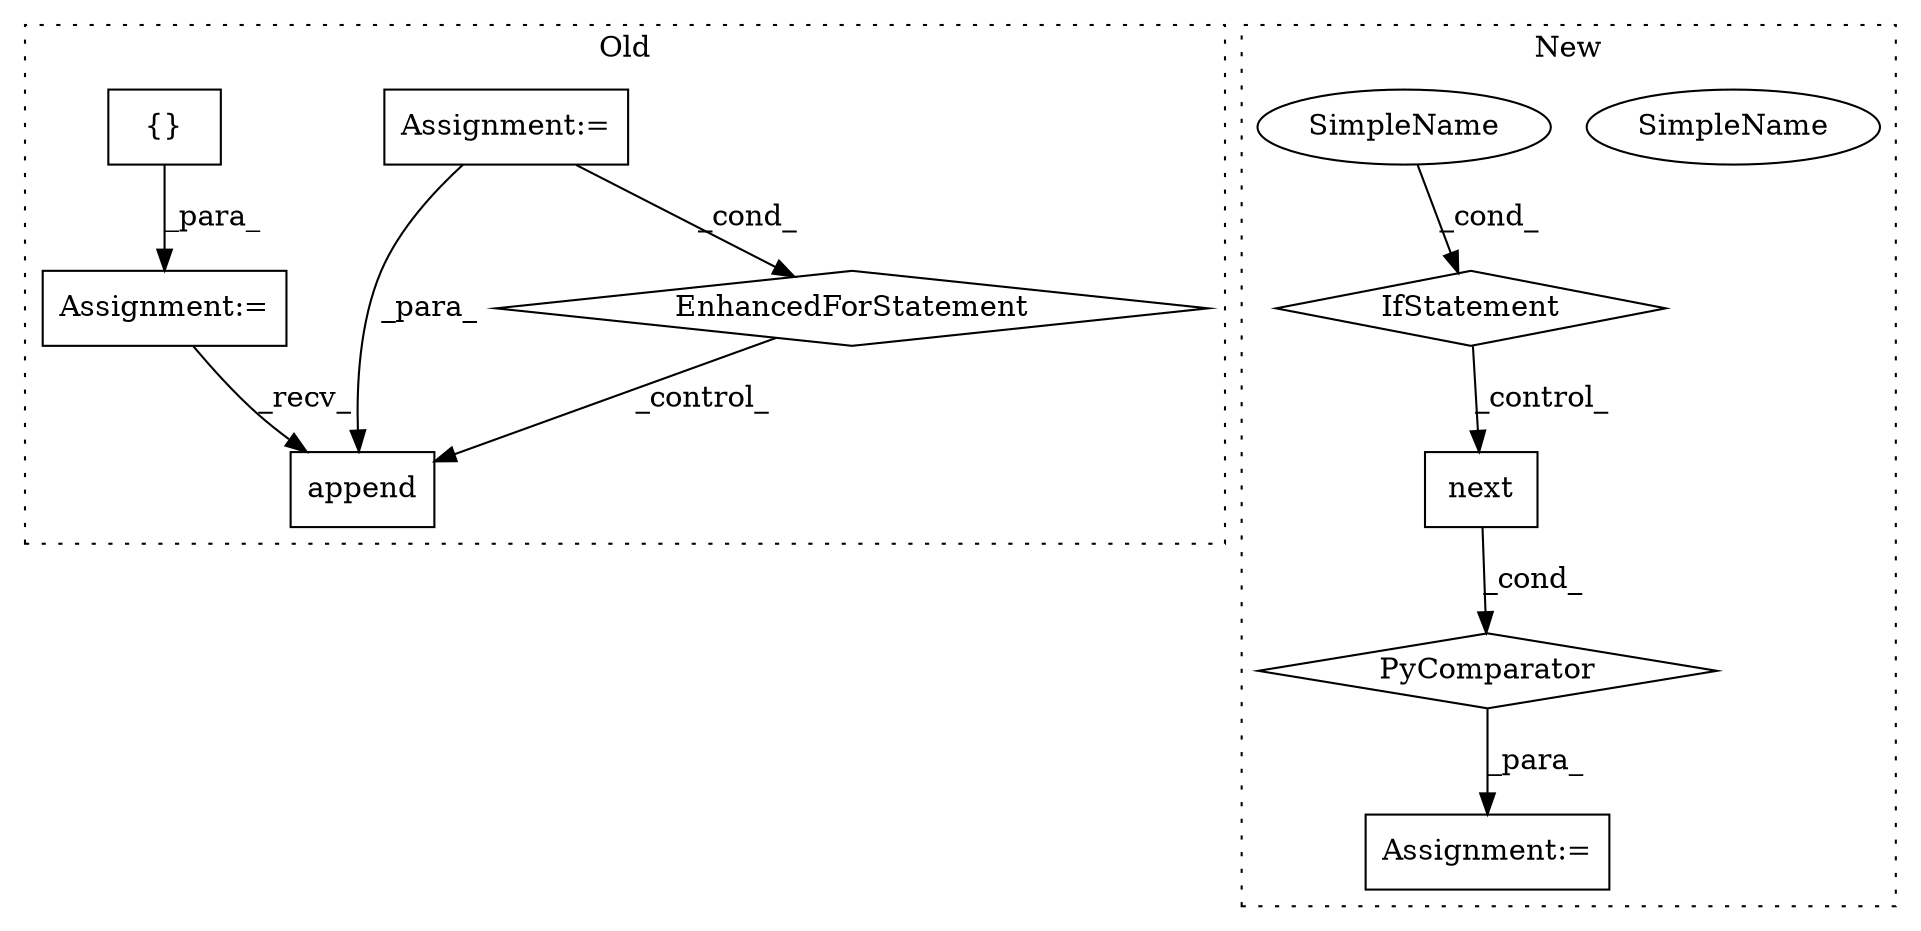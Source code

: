 digraph G {
subgraph cluster0 {
1 [label="append" a="32" s="4738,4754" l="7,1" shape="box"];
3 [label="Assignment:=" a="7" s="4587,4675" l="57,2" shape="box"];
5 [label="EnhancedForStatement" a="70" s="4587,4675" l="57,2" shape="diamond"];
9 [label="{}" a="4" s="4496" l="2" shape="box"];
10 [label="Assignment:=" a="7" s="4483" l="1" shape="box"];
label = "Old";
style="dotted";
}
subgraph cluster1 {
2 [label="next" a="32" s="4487,4623" l="14,-3" shape="box"];
4 [label="Assignment:=" a="7" s="4475" l="12" shape="box"];
6 [label="IfStatement" a="25" s="4678" l="35" shape="diamond"];
7 [label="SimpleName" a="42" s="4708" l="5" shape="ellipse"];
8 [label="PyComparator" a="113" s="4678" l="35" shape="diamond"];
11 [label="SimpleName" a="42" s="4708" l="5" shape="ellipse"];
label = "New";
style="dotted";
}
2 -> 8 [label="_cond_"];
3 -> 1 [label="_para_"];
3 -> 5 [label="_cond_"];
5 -> 1 [label="_control_"];
6 -> 2 [label="_control_"];
8 -> 4 [label="_para_"];
9 -> 10 [label="_para_"];
10 -> 1 [label="_recv_"];
11 -> 6 [label="_cond_"];
}